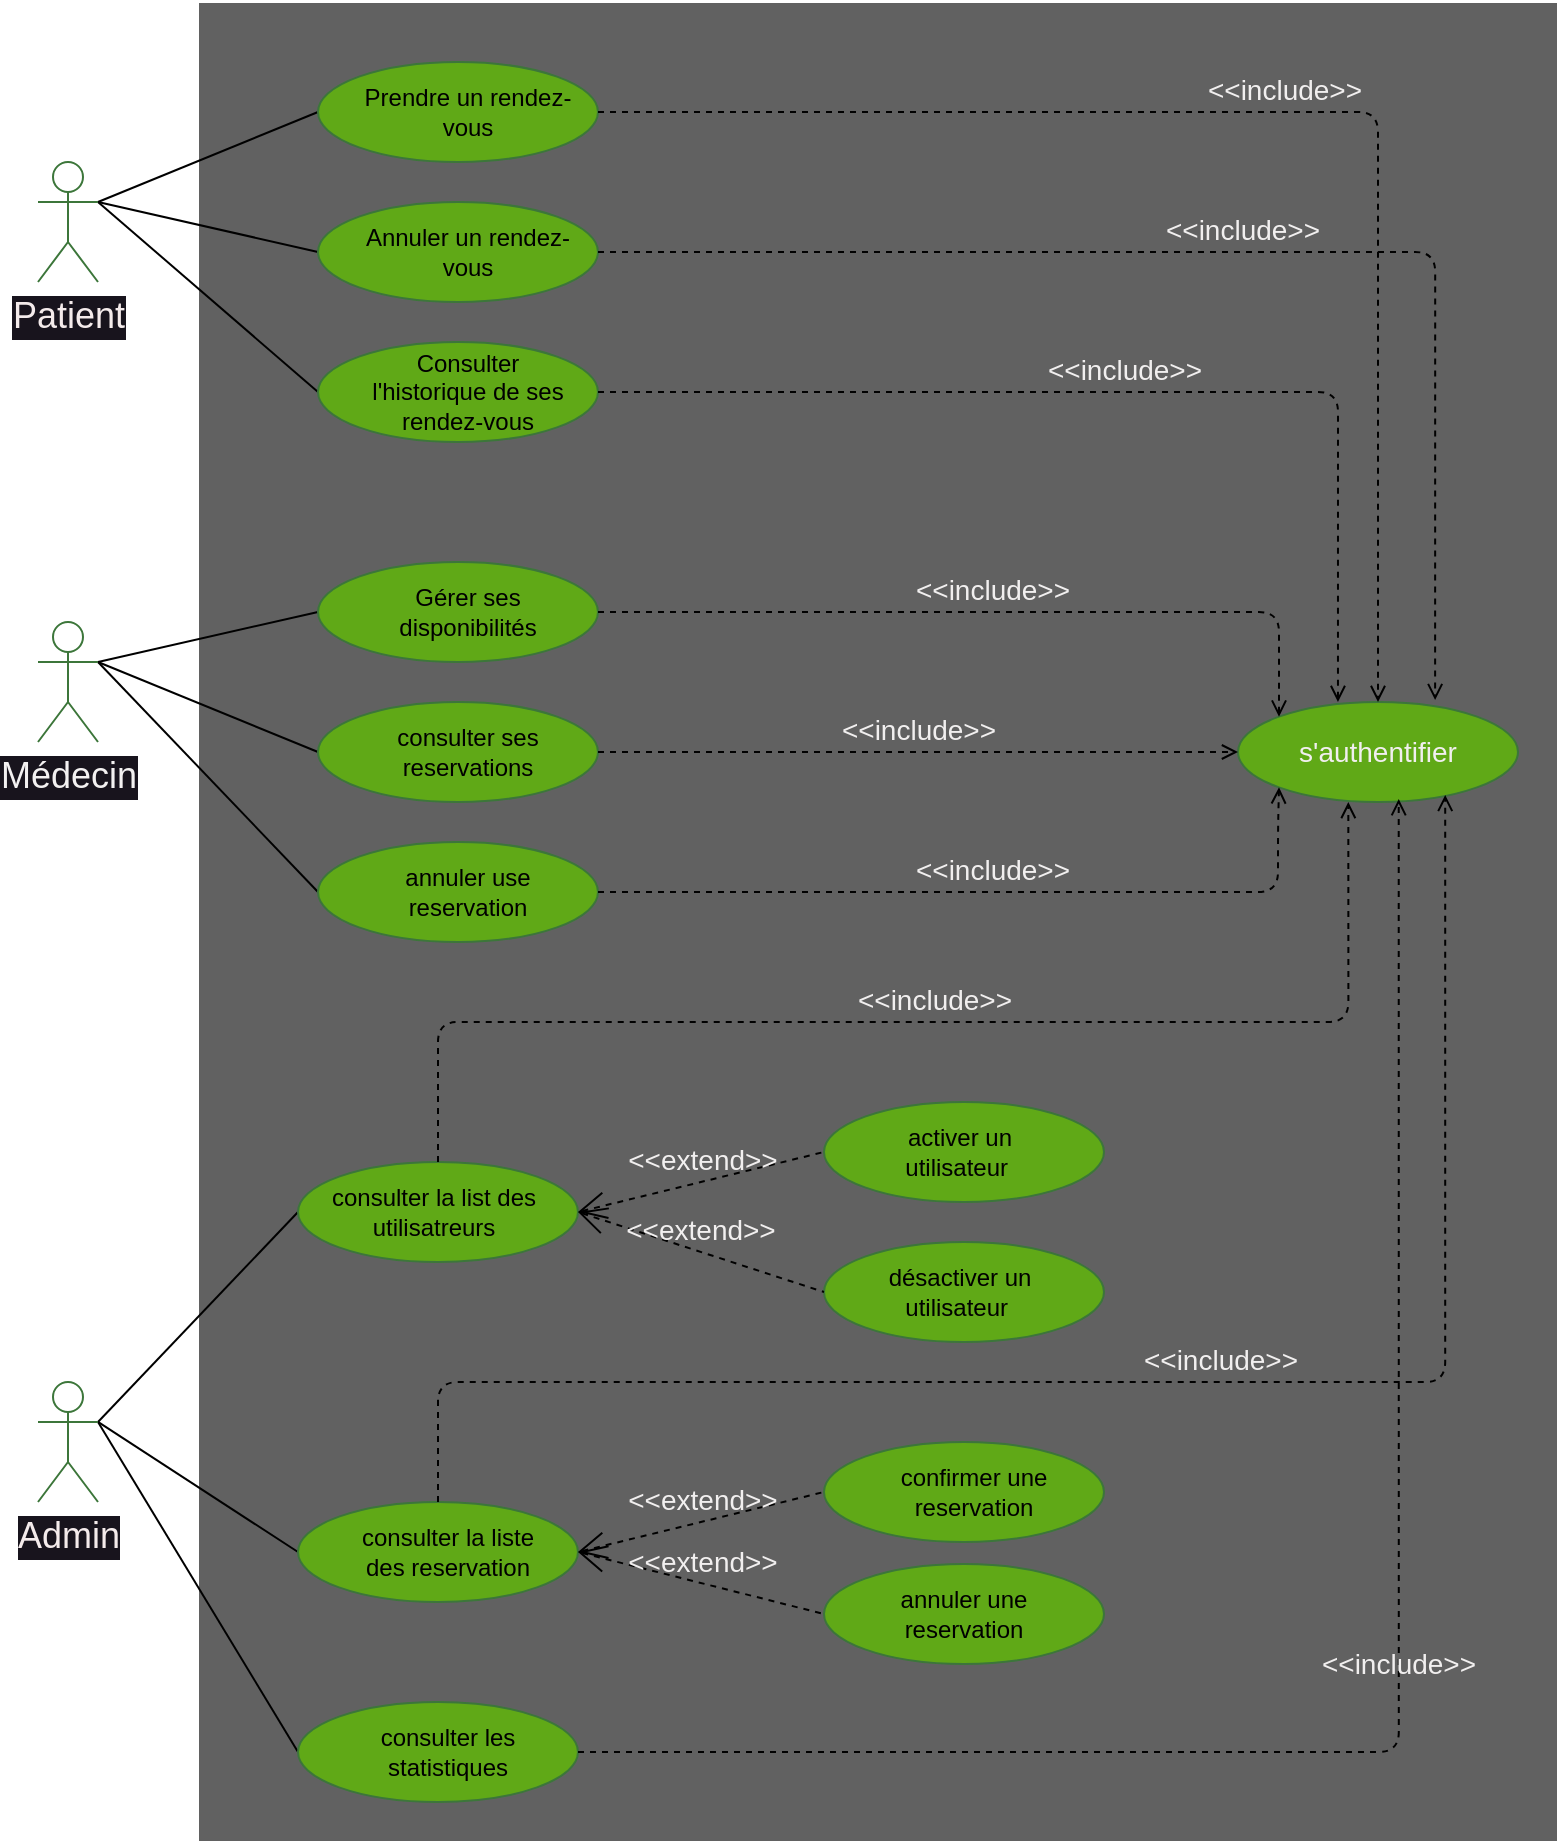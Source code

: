 <mxfile>
    <diagram id="lQzH2Jg5RDxM-J_LXCN1" name="Page-1">
        <mxGraphModel dx="546" dy="388" grid="1" gridSize="10" guides="1" tooltips="1" connect="1" arrows="1" fold="1" page="1" pageScale="1" pageWidth="850" pageHeight="1100" math="0" shadow="0">
            <root>
                <mxCell id="0"/>
                <mxCell id="1" parent="0"/>
                <mxCell id="2" value="" style="rounded=0;whiteSpace=wrap;html=1;fillColor=#616161;strokeColor=#FFFFFF;" vertex="1" parent="1">
                    <mxGeometry x="160" y="120" width="680" height="920" as="geometry"/>
                </mxCell>
                <mxCell id="6" value="" style="group" vertex="1" connectable="0" parent="1">
                    <mxGeometry x="680" y="470" width="140" height="50" as="geometry"/>
                </mxCell>
                <mxCell id="3" value="" style="ellipse;whiteSpace=wrap;html=1;fillColor=#60a917;fontColor=#ffffff;strokeColor=#3C763A;" vertex="1" parent="6">
                    <mxGeometry width="140" height="50" as="geometry"/>
                </mxCell>
                <mxCell id="4" value="&lt;font color=&quot;#f1efef&quot; style=&quot;font-size: 14px;&quot;&gt;s'authentifier&lt;/font&gt;" style="text;html=1;align=center;verticalAlign=middle;whiteSpace=wrap;rounded=0;" vertex="1" parent="6">
                    <mxGeometry x="20" y="15" width="100" height="20" as="geometry"/>
                </mxCell>
                <mxCell id="103" style="edgeStyle=none;html=1;exitX=1;exitY=0.333;exitDx=0;exitDy=0;exitPerimeter=0;entryX=0;entryY=0.5;entryDx=0;entryDy=0;fontSize=14;fontColor=#f1efef;endArrow=none;endFill=0;" edge="1" parent="1" source="11" target="19">
                    <mxGeometry relative="1" as="geometry"/>
                </mxCell>
                <mxCell id="104" style="edgeStyle=none;html=1;exitX=1;exitY=0.333;exitDx=0;exitDy=0;exitPerimeter=0;entryX=0;entryY=0.5;entryDx=0;entryDy=0;fontSize=14;fontColor=#f1efef;endArrow=none;endFill=0;" edge="1" parent="1" source="11" target="16">
                    <mxGeometry relative="1" as="geometry"/>
                </mxCell>
                <mxCell id="110" style="edgeStyle=none;html=1;exitX=1;exitY=0.333;exitDx=0;exitDy=0;exitPerimeter=0;entryX=0;entryY=0.5;entryDx=0;entryDy=0;fontSize=14;fontColor=#f1efef;endArrow=none;endFill=0;" edge="1" parent="1" source="11" target="23">
                    <mxGeometry relative="1" as="geometry"/>
                </mxCell>
                <mxCell id="11" value="&lt;font color=&quot;#f4ebeb&quot;&gt;Patient&lt;/font&gt;" style="shape=umlActor;verticalLabelPosition=bottom;verticalAlign=top;html=1;outlineConnect=0;labelBackgroundColor=#18141D;strokeColor=#3C763A;fontSize=18;fontColor=#2b0303;fillColor=#FFFFFF;" vertex="1" parent="1">
                    <mxGeometry x="80" y="200" width="30" height="60" as="geometry"/>
                </mxCell>
                <mxCell id="85" style="edgeStyle=none;html=1;exitX=1;exitY=0.333;exitDx=0;exitDy=0;exitPerimeter=0;entryX=0;entryY=0.5;entryDx=0;entryDy=0;fontSize=14;fontColor=#f1efef;endArrow=none;endFill=0;" edge="1" parent="1" source="13" target="32">
                    <mxGeometry relative="1" as="geometry"/>
                </mxCell>
                <mxCell id="86" style="edgeStyle=none;html=1;exitX=1;exitY=0.333;exitDx=0;exitDy=0;exitPerimeter=0;entryX=0;entryY=0.5;entryDx=0;entryDy=0;fontSize=14;fontColor=#f1efef;endArrow=none;endFill=0;" edge="1" parent="1" source="13" target="48">
                    <mxGeometry relative="1" as="geometry"/>
                </mxCell>
                <mxCell id="111" style="edgeStyle=none;html=1;exitX=1;exitY=0.333;exitDx=0;exitDy=0;exitPerimeter=0;entryX=0;entryY=0.5;entryDx=0;entryDy=0;fontSize=14;fontColor=#f1efef;endArrow=none;endFill=0;" edge="1" parent="1" source="13" target="75">
                    <mxGeometry relative="1" as="geometry"/>
                </mxCell>
                <mxCell id="13" value="&lt;font color=&quot;#f3f1f1&quot;&gt;Médecin&lt;/font&gt;" style="shape=umlActor;verticalLabelPosition=bottom;verticalAlign=top;html=1;outlineConnect=0;labelBackgroundColor=#18141D;strokeColor=#3C763A;fontSize=18;fontColor=#2b0303;fillColor=#FFFFFF;" vertex="1" parent="1">
                    <mxGeometry x="80" y="430" width="30" height="60" as="geometry"/>
                </mxCell>
                <mxCell id="50" style="edgeStyle=none;html=1;exitX=1;exitY=0.333;exitDx=0;exitDy=0;exitPerimeter=0;entryX=0;entryY=0.5;entryDx=0;entryDy=0;fontSize=14;fontColor=#f1efef;endArrow=none;endFill=0;" edge="1" parent="1" source="14" target="44">
                    <mxGeometry relative="1" as="geometry"/>
                </mxCell>
                <mxCell id="51" style="edgeStyle=none;html=1;exitX=1;exitY=0.333;exitDx=0;exitDy=0;exitPerimeter=0;fontSize=14;fontColor=#f1efef;entryX=0;entryY=0.5;entryDx=0;entryDy=0;endArrow=none;endFill=0;" edge="1" parent="1" source="14" target="38">
                    <mxGeometry relative="1" as="geometry">
                        <mxPoint x="210" y="829.714" as="targetPoint"/>
                    </mxGeometry>
                </mxCell>
                <mxCell id="60" style="edgeStyle=none;html=1;exitX=1;exitY=0.333;exitDx=0;exitDy=0;exitPerimeter=0;entryX=0;entryY=0.5;entryDx=0;entryDy=0;fontSize=14;fontColor=#f1efef;endArrow=none;endFill=0;" edge="1" parent="1" source="14" target="41">
                    <mxGeometry relative="1" as="geometry"/>
                </mxCell>
                <mxCell id="14" value="&lt;font color=&quot;#f4ebeb&quot;&gt;Admin&lt;/font&gt;" style="shape=umlActor;verticalLabelPosition=bottom;verticalAlign=top;html=1;outlineConnect=0;labelBackgroundColor=#18141D;strokeColor=#3C763A;fontSize=18;fontColor=#2b0303;fillColor=#FFFFFF;" vertex="1" parent="1">
                    <mxGeometry x="80" y="810" width="30" height="60" as="geometry"/>
                </mxCell>
                <mxCell id="15" value="" style="group" vertex="1" connectable="0" parent="1">
                    <mxGeometry x="220" y="150" width="140" height="50" as="geometry"/>
                </mxCell>
                <mxCell id="16" value="" style="ellipse;whiteSpace=wrap;html=1;fillColor=#60a917;fontColor=#ffffff;strokeColor=#3C763A;" vertex="1" parent="15">
                    <mxGeometry width="140" height="50" as="geometry"/>
                </mxCell>
                <mxCell id="17" value="Prendre un rendez-vous" style="text;html=1;align=center;verticalAlign=middle;whiteSpace=wrap;rounded=0;" vertex="1" parent="15">
                    <mxGeometry x="20" y="15" width="110" height="20" as="geometry"/>
                </mxCell>
                <mxCell id="18" value="" style="group" vertex="1" connectable="0" parent="1">
                    <mxGeometry x="220" y="290" width="140" height="50" as="geometry"/>
                </mxCell>
                <mxCell id="19" value="" style="ellipse;whiteSpace=wrap;html=1;fillColor=#60a917;fontColor=#ffffff;strokeColor=#3C763A;" vertex="1" parent="18">
                    <mxGeometry width="140" height="50" as="geometry"/>
                </mxCell>
                <mxCell id="20" value="Consulter l'historique de ses rendez-vous" style="text;html=1;align=center;verticalAlign=middle;whiteSpace=wrap;rounded=0;" vertex="1" parent="18">
                    <mxGeometry x="20" y="15" width="110" height="20" as="geometry"/>
                </mxCell>
                <mxCell id="22" value="" style="group" vertex="1" connectable="0" parent="1">
                    <mxGeometry x="220" y="220" width="140" height="50" as="geometry"/>
                </mxCell>
                <mxCell id="23" value="" style="ellipse;whiteSpace=wrap;html=1;fillColor=#60a917;fontColor=#ffffff;strokeColor=#3C763A;" vertex="1" parent="22">
                    <mxGeometry width="140" height="50" as="geometry"/>
                </mxCell>
                <mxCell id="24" value="Annuler un rendez-vous" style="text;html=1;align=center;verticalAlign=middle;whiteSpace=wrap;rounded=0;" vertex="1" parent="22">
                    <mxGeometry x="20" y="15" width="110" height="20" as="geometry"/>
                </mxCell>
                <mxCell id="31" value="" style="group" vertex="1" connectable="0" parent="1">
                    <mxGeometry x="220" y="400" width="140" height="50" as="geometry"/>
                </mxCell>
                <mxCell id="32" value="" style="ellipse;whiteSpace=wrap;html=1;fillColor=#60a917;fontColor=#ffffff;strokeColor=#3C763A;" vertex="1" parent="31">
                    <mxGeometry width="140" height="50" as="geometry"/>
                </mxCell>
                <mxCell id="33" value="Gérer ses disponibilités" style="text;html=1;align=center;verticalAlign=middle;whiteSpace=wrap;rounded=0;" vertex="1" parent="31">
                    <mxGeometry x="20" y="15" width="110" height="20" as="geometry"/>
                </mxCell>
                <mxCell id="37" value="" style="group" vertex="1" connectable="0" parent="1">
                    <mxGeometry x="210" y="700" width="140" height="50" as="geometry"/>
                </mxCell>
                <mxCell id="38" value="" style="ellipse;whiteSpace=wrap;html=1;fillColor=#60a917;fontColor=#ffffff;strokeColor=#3C763A;" vertex="1" parent="37">
                    <mxGeometry width="140" height="50" as="geometry"/>
                </mxCell>
                <mxCell id="39" value="consulter la list des utilisatreurs" style="text;html=1;align=center;verticalAlign=middle;whiteSpace=wrap;rounded=0;" vertex="1" parent="37">
                    <mxGeometry x="13" y="17" width="110" height="15" as="geometry"/>
                </mxCell>
                <mxCell id="40" value="" style="group" vertex="1" connectable="0" parent="1">
                    <mxGeometry x="210" y="870" width="140" height="50" as="geometry"/>
                </mxCell>
                <mxCell id="41" value="" style="ellipse;whiteSpace=wrap;html=1;fillColor=#60a917;fontColor=#ffffff;strokeColor=#3C763A;" vertex="1" parent="40">
                    <mxGeometry width="140" height="50" as="geometry"/>
                </mxCell>
                <mxCell id="42" value="consulter la liste des reservation" style="text;html=1;align=center;verticalAlign=middle;whiteSpace=wrap;rounded=0;" vertex="1" parent="40">
                    <mxGeometry x="20" y="15" width="110" height="20" as="geometry"/>
                </mxCell>
                <mxCell id="43" value="" style="group" vertex="1" connectable="0" parent="1">
                    <mxGeometry x="210" y="970" width="140" height="50" as="geometry"/>
                </mxCell>
                <mxCell id="44" value="" style="ellipse;whiteSpace=wrap;html=1;fillColor=#60a917;fontColor=#ffffff;strokeColor=#3C763A;" vertex="1" parent="43">
                    <mxGeometry width="140" height="50" as="geometry"/>
                </mxCell>
                <mxCell id="45" value="consulter les statistiques" style="text;html=1;align=center;verticalAlign=middle;whiteSpace=wrap;rounded=0;" vertex="1" parent="43">
                    <mxGeometry x="20" y="15" width="110" height="20" as="geometry"/>
                </mxCell>
                <mxCell id="47" value="" style="group" vertex="1" connectable="0" parent="1">
                    <mxGeometry x="220" y="470" width="140" height="50" as="geometry"/>
                </mxCell>
                <mxCell id="48" value="" style="ellipse;whiteSpace=wrap;html=1;fillColor=#60a917;fontColor=#ffffff;strokeColor=#3C763A;" vertex="1" parent="47">
                    <mxGeometry width="140" height="50" as="geometry"/>
                </mxCell>
                <mxCell id="49" value="consulter ses reservations" style="text;html=1;align=center;verticalAlign=middle;whiteSpace=wrap;rounded=0;" vertex="1" parent="47">
                    <mxGeometry x="20" y="15" width="110" height="20" as="geometry"/>
                </mxCell>
                <mxCell id="67" value="" style="group" vertex="1" connectable="0" parent="1">
                    <mxGeometry x="473" y="840" width="140" height="50" as="geometry"/>
                </mxCell>
                <mxCell id="68" value="" style="ellipse;whiteSpace=wrap;html=1;fillColor=#60a917;fontColor=#ffffff;strokeColor=#3C763A;" vertex="1" parent="67">
                    <mxGeometry width="140" height="50" as="geometry"/>
                </mxCell>
                <mxCell id="69" value="confirmer une reservation" style="text;html=1;align=center;verticalAlign=middle;whiteSpace=wrap;rounded=0;" vertex="1" parent="67">
                    <mxGeometry x="20" y="15" width="110" height="20" as="geometry"/>
                </mxCell>
                <mxCell id="70" value="" style="group" vertex="1" connectable="0" parent="1">
                    <mxGeometry x="473" y="901" width="140" height="50" as="geometry"/>
                </mxCell>
                <mxCell id="71" value="" style="ellipse;whiteSpace=wrap;html=1;fillColor=#60a917;fontColor=#ffffff;strokeColor=#3C763A;" vertex="1" parent="70">
                    <mxGeometry width="140" height="50" as="geometry"/>
                </mxCell>
                <mxCell id="72" value="annuler une reservation" style="text;html=1;align=center;verticalAlign=middle;whiteSpace=wrap;rounded=0;" vertex="1" parent="70">
                    <mxGeometry x="15" y="15" width="110" height="20" as="geometry"/>
                </mxCell>
                <mxCell id="74" value="" style="group" vertex="1" connectable="0" parent="1">
                    <mxGeometry x="220" y="540" width="140" height="50" as="geometry"/>
                </mxCell>
                <mxCell id="75" value="" style="ellipse;whiteSpace=wrap;html=1;fillColor=#60a917;fontColor=#ffffff;strokeColor=#3C763A;" vertex="1" parent="74">
                    <mxGeometry width="140" height="50" as="geometry"/>
                </mxCell>
                <mxCell id="76" value="annuler use reservation" style="text;html=1;align=center;verticalAlign=middle;whiteSpace=wrap;rounded=0;" vertex="1" parent="74">
                    <mxGeometry x="20" y="15" width="110" height="20" as="geometry"/>
                </mxCell>
                <mxCell id="77" value="" style="group" vertex="1" connectable="0" parent="1">
                    <mxGeometry x="473" y="670" width="140" height="50" as="geometry"/>
                </mxCell>
                <mxCell id="78" value="" style="ellipse;whiteSpace=wrap;html=1;fillColor=#60a917;fontColor=#ffffff;strokeColor=#3C763A;" vertex="1" parent="77">
                    <mxGeometry width="140" height="50" as="geometry"/>
                </mxCell>
                <mxCell id="79" value="activer un utilisateur&amp;nbsp;" style="text;html=1;align=center;verticalAlign=middle;whiteSpace=wrap;rounded=0;" vertex="1" parent="77">
                    <mxGeometry x="13" y="17" width="110" height="15" as="geometry"/>
                </mxCell>
                <mxCell id="81" value="" style="group" vertex="1" connectable="0" parent="1">
                    <mxGeometry x="473" y="740" width="140" height="50" as="geometry"/>
                </mxCell>
                <mxCell id="82" value="" style="ellipse;whiteSpace=wrap;html=1;fillColor=#60a917;fontColor=#ffffff;strokeColor=#3C763A;" vertex="1" parent="81">
                    <mxGeometry width="140" height="50" as="geometry"/>
                </mxCell>
                <mxCell id="83" value="désactiver un utilisateur&amp;nbsp;" style="text;html=1;align=center;verticalAlign=middle;whiteSpace=wrap;rounded=0;" vertex="1" parent="81">
                    <mxGeometry x="13" y="17" width="110" height="15" as="geometry"/>
                </mxCell>
                <mxCell id="98" value="&amp;lt;&amp;lt;extend&amp;gt;&amp;gt;" style="edgeStyle=none;html=1;startArrow=open;endArrow=none;startSize=12;verticalAlign=bottom;dashed=1;labelBackgroundColor=none;fontSize=14;fontColor=#f1efef;exitX=1;exitY=0.5;exitDx=0;exitDy=0;entryX=0;entryY=0.5;entryDx=0;entryDy=0;" edge="1" parent="1" source="38" target="78">
                    <mxGeometry width="160" relative="1" as="geometry">
                        <mxPoint x="370" y="610" as="sourcePoint"/>
                        <mxPoint x="480" y="610" as="targetPoint"/>
                    </mxGeometry>
                </mxCell>
                <mxCell id="99" value="&amp;lt;&amp;lt;extend&amp;gt;&amp;gt;" style="edgeStyle=none;html=1;startArrow=open;endArrow=none;startSize=12;verticalAlign=bottom;dashed=1;labelBackgroundColor=none;fontSize=14;fontColor=#f1efef;exitX=1;exitY=0.5;exitDx=0;exitDy=0;entryX=0;entryY=0.5;entryDx=0;entryDy=0;" edge="1" parent="1" source="38" target="82">
                    <mxGeometry width="160" relative="1" as="geometry">
                        <mxPoint x="360" y="735" as="sourcePoint"/>
                        <mxPoint x="483" y="705" as="targetPoint"/>
                    </mxGeometry>
                </mxCell>
                <mxCell id="101" value="&amp;lt;&amp;lt;extend&amp;gt;&amp;gt;" style="edgeStyle=none;html=1;startArrow=open;endArrow=none;startSize=12;verticalAlign=bottom;dashed=1;labelBackgroundColor=none;fontSize=14;fontColor=#f1efef;exitX=1;exitY=0.5;exitDx=0;exitDy=0;entryX=0;entryY=0.5;entryDx=0;entryDy=0;" edge="1" parent="1" source="41" target="71">
                    <mxGeometry width="160" relative="1" as="geometry">
                        <mxPoint x="360" y="825" as="sourcePoint"/>
                        <mxPoint x="483" y="865" as="targetPoint"/>
                    </mxGeometry>
                </mxCell>
                <mxCell id="102" value="&amp;lt;&amp;lt;extend&amp;gt;&amp;gt;" style="edgeStyle=none;html=1;startArrow=open;endArrow=none;startSize=12;verticalAlign=bottom;dashed=1;labelBackgroundColor=none;fontSize=14;fontColor=#f1efef;exitX=1;exitY=0.5;exitDx=0;exitDy=0;entryX=0;entryY=0.5;entryDx=0;entryDy=0;" edge="1" parent="1" source="41" target="68">
                    <mxGeometry width="160" relative="1" as="geometry">
                        <mxPoint x="360" y="905" as="sourcePoint"/>
                        <mxPoint x="483" y="936" as="targetPoint"/>
                    </mxGeometry>
                </mxCell>
                <mxCell id="114" value="&amp;lt;&amp;lt;include&amp;gt;&amp;gt;" style="html=1;verticalAlign=bottom;labelBackgroundColor=none;endArrow=open;endFill=0;dashed=1;fontSize=14;fontColor=#f1efef;edgeStyle=orthogonalEdgeStyle;exitX=1;exitY=0.5;exitDx=0;exitDy=0;entryX=0.5;entryY=0;entryDx=0;entryDy=0;" edge="1" parent="1" source="16" target="3">
                    <mxGeometry width="160" relative="1" as="geometry">
                        <mxPoint x="480" y="300" as="sourcePoint"/>
                        <mxPoint x="640" y="300" as="targetPoint"/>
                    </mxGeometry>
                </mxCell>
                <mxCell id="115" value="&amp;lt;&amp;lt;include&amp;gt;&amp;gt;" style="html=1;verticalAlign=bottom;labelBackgroundColor=none;endArrow=open;endFill=0;dashed=1;fontSize=14;fontColor=#f1efef;edgeStyle=orthogonalEdgeStyle;exitX=1;exitY=0.5;exitDx=0;exitDy=0;entryX=0.704;entryY=-0.019;entryDx=0;entryDy=0;entryPerimeter=0;" edge="1" parent="1" source="23" target="3">
                    <mxGeometry width="160" relative="1" as="geometry">
                        <mxPoint x="360.0" y="185.0" as="sourcePoint"/>
                        <mxPoint x="760" y="480" as="targetPoint"/>
                    </mxGeometry>
                </mxCell>
                <mxCell id="116" value="&amp;lt;&amp;lt;include&amp;gt;&amp;gt;" style="html=1;verticalAlign=bottom;labelBackgroundColor=none;endArrow=open;endFill=0;dashed=1;fontSize=14;fontColor=#f1efef;edgeStyle=orthogonalEdgeStyle;exitX=1;exitY=0.5;exitDx=0;exitDy=0;entryX=0.357;entryY=0;entryDx=0;entryDy=0;entryPerimeter=0;" edge="1" parent="1" source="19" target="3">
                    <mxGeometry width="160" relative="1" as="geometry">
                        <mxPoint x="370.0" y="255" as="sourcePoint"/>
                        <mxPoint x="788.56" y="479.05" as="targetPoint"/>
                    </mxGeometry>
                </mxCell>
                <mxCell id="118" value="&amp;lt;&amp;lt;include&amp;gt;&amp;gt;" style="html=1;verticalAlign=bottom;labelBackgroundColor=none;endArrow=open;endFill=0;dashed=1;fontSize=14;fontColor=#f1efef;edgeStyle=orthogonalEdgeStyle;exitX=1;exitY=0.5;exitDx=0;exitDy=0;entryX=0;entryY=0;entryDx=0;entryDy=0;" edge="1" parent="1" source="32" target="3">
                    <mxGeometry width="160" relative="1" as="geometry">
                        <mxPoint x="370.0" y="325" as="sourcePoint"/>
                        <mxPoint x="739.98" y="480" as="targetPoint"/>
                    </mxGeometry>
                </mxCell>
                <mxCell id="119" value="&amp;lt;&amp;lt;include&amp;gt;&amp;gt;" style="html=1;verticalAlign=bottom;labelBackgroundColor=none;endArrow=open;endFill=0;dashed=1;fontSize=14;fontColor=#f1efef;edgeStyle=orthogonalEdgeStyle;exitX=1;exitY=0.5;exitDx=0;exitDy=0;entryX=0;entryY=1;entryDx=0;entryDy=0;" edge="1" parent="1" source="75" target="3">
                    <mxGeometry width="160" relative="1" as="geometry">
                        <mxPoint x="370.0" y="435" as="sourcePoint"/>
                        <mxPoint x="710.419" y="487.352" as="targetPoint"/>
                        <Array as="points">
                            <mxPoint x="700" y="565"/>
                            <mxPoint x="700" y="533"/>
                        </Array>
                    </mxGeometry>
                </mxCell>
                <mxCell id="120" value="&amp;lt;&amp;lt;include&amp;gt;&amp;gt;" style="html=1;verticalAlign=bottom;labelBackgroundColor=none;endArrow=open;endFill=0;dashed=1;fontSize=14;fontColor=#f1efef;edgeStyle=orthogonalEdgeStyle;exitX=1;exitY=0.5;exitDx=0;exitDy=0;entryX=0;entryY=0.5;entryDx=0;entryDy=0;" edge="1" parent="1" source="48" target="3">
                    <mxGeometry width="160" relative="1" as="geometry">
                        <mxPoint x="370.0" y="435" as="sourcePoint"/>
                        <mxPoint x="710.419" y="487.352" as="targetPoint"/>
                    </mxGeometry>
                </mxCell>
                <mxCell id="121" value="&amp;lt;&amp;lt;include&amp;gt;&amp;gt;" style="html=1;verticalAlign=bottom;labelBackgroundColor=none;endArrow=open;endFill=0;dashed=1;fontSize=14;fontColor=#f1efef;edgeStyle=orthogonalEdgeStyle;exitX=0.5;exitY=0;exitDx=0;exitDy=0;entryX=0.394;entryY=1;entryDx=0;entryDy=0;entryPerimeter=0;" edge="1" parent="1" source="38" target="3">
                    <mxGeometry width="160" relative="1" as="geometry">
                        <mxPoint x="370.0" y="575.0" as="sourcePoint"/>
                        <mxPoint x="730" y="520" as="targetPoint"/>
                        <Array as="points">
                            <mxPoint x="280" y="630"/>
                            <mxPoint x="735" y="630"/>
                        </Array>
                    </mxGeometry>
                </mxCell>
                <mxCell id="123" value="&amp;lt;&amp;lt;include&amp;gt;&amp;gt;" style="html=1;verticalAlign=bottom;labelBackgroundColor=none;endArrow=open;endFill=0;dashed=1;fontSize=14;fontColor=#f1efef;edgeStyle=orthogonalEdgeStyle;exitX=0.5;exitY=0;exitDx=0;exitDy=0;entryX=0.74;entryY=0.929;entryDx=0;entryDy=0;entryPerimeter=0;" edge="1" parent="1" source="41" target="3">
                    <mxGeometry x="0.051" width="160" relative="1" as="geometry">
                        <mxPoint x="290" y="710" as="sourcePoint"/>
                        <mxPoint x="745.16" y="550" as="targetPoint"/>
                        <Array as="points">
                            <mxPoint x="280" y="810"/>
                            <mxPoint x="784" y="810"/>
                        </Array>
                        <mxPoint as="offset"/>
                    </mxGeometry>
                </mxCell>
                <mxCell id="124" value="&amp;lt;&amp;lt;include&amp;gt;&amp;gt;" style="html=1;verticalAlign=bottom;labelBackgroundColor=none;endArrow=open;endFill=0;dashed=1;fontSize=14;fontColor=#f1efef;edgeStyle=orthogonalEdgeStyle;exitX=1;exitY=0.5;exitDx=0;exitDy=0;entryX=0.574;entryY=0.971;entryDx=0;entryDy=0;entryPerimeter=0;" edge="1" parent="1" source="44" target="3">
                    <mxGeometry width="160" relative="1" as="geometry">
                        <mxPoint x="290" y="880" as="sourcePoint"/>
                        <mxPoint x="793.6" y="546.45" as="targetPoint"/>
                        <Array as="points">
                            <mxPoint x="760" y="995"/>
                        </Array>
                    </mxGeometry>
                </mxCell>
            </root>
        </mxGraphModel>
    </diagram>
</mxfile>